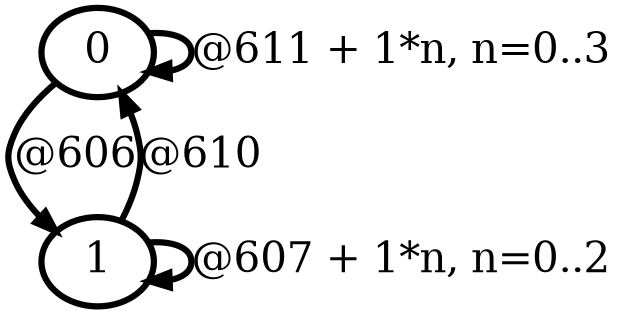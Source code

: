 digraph G {
        node [style=rounded, penwidth=3, fontsize=20, shape=oval];
        "0" -> "1" [label="@606", color=black,arrowsize=1,style=bold,penwidth=3,fontsize=20];
"1" -> "1" [label="@607 + 1*n, n=0..2", color=black,arrowsize=1,style=bold,penwidth=3,fontsize=20];
"1" -> "0" [label="@610", color=black,arrowsize=1,style=bold,penwidth=3,fontsize=20];
"0" -> "0" [label="@611 + 1*n, n=0..3", color=black,arrowsize=1,style=bold,penwidth=3,fontsize=20];
}
